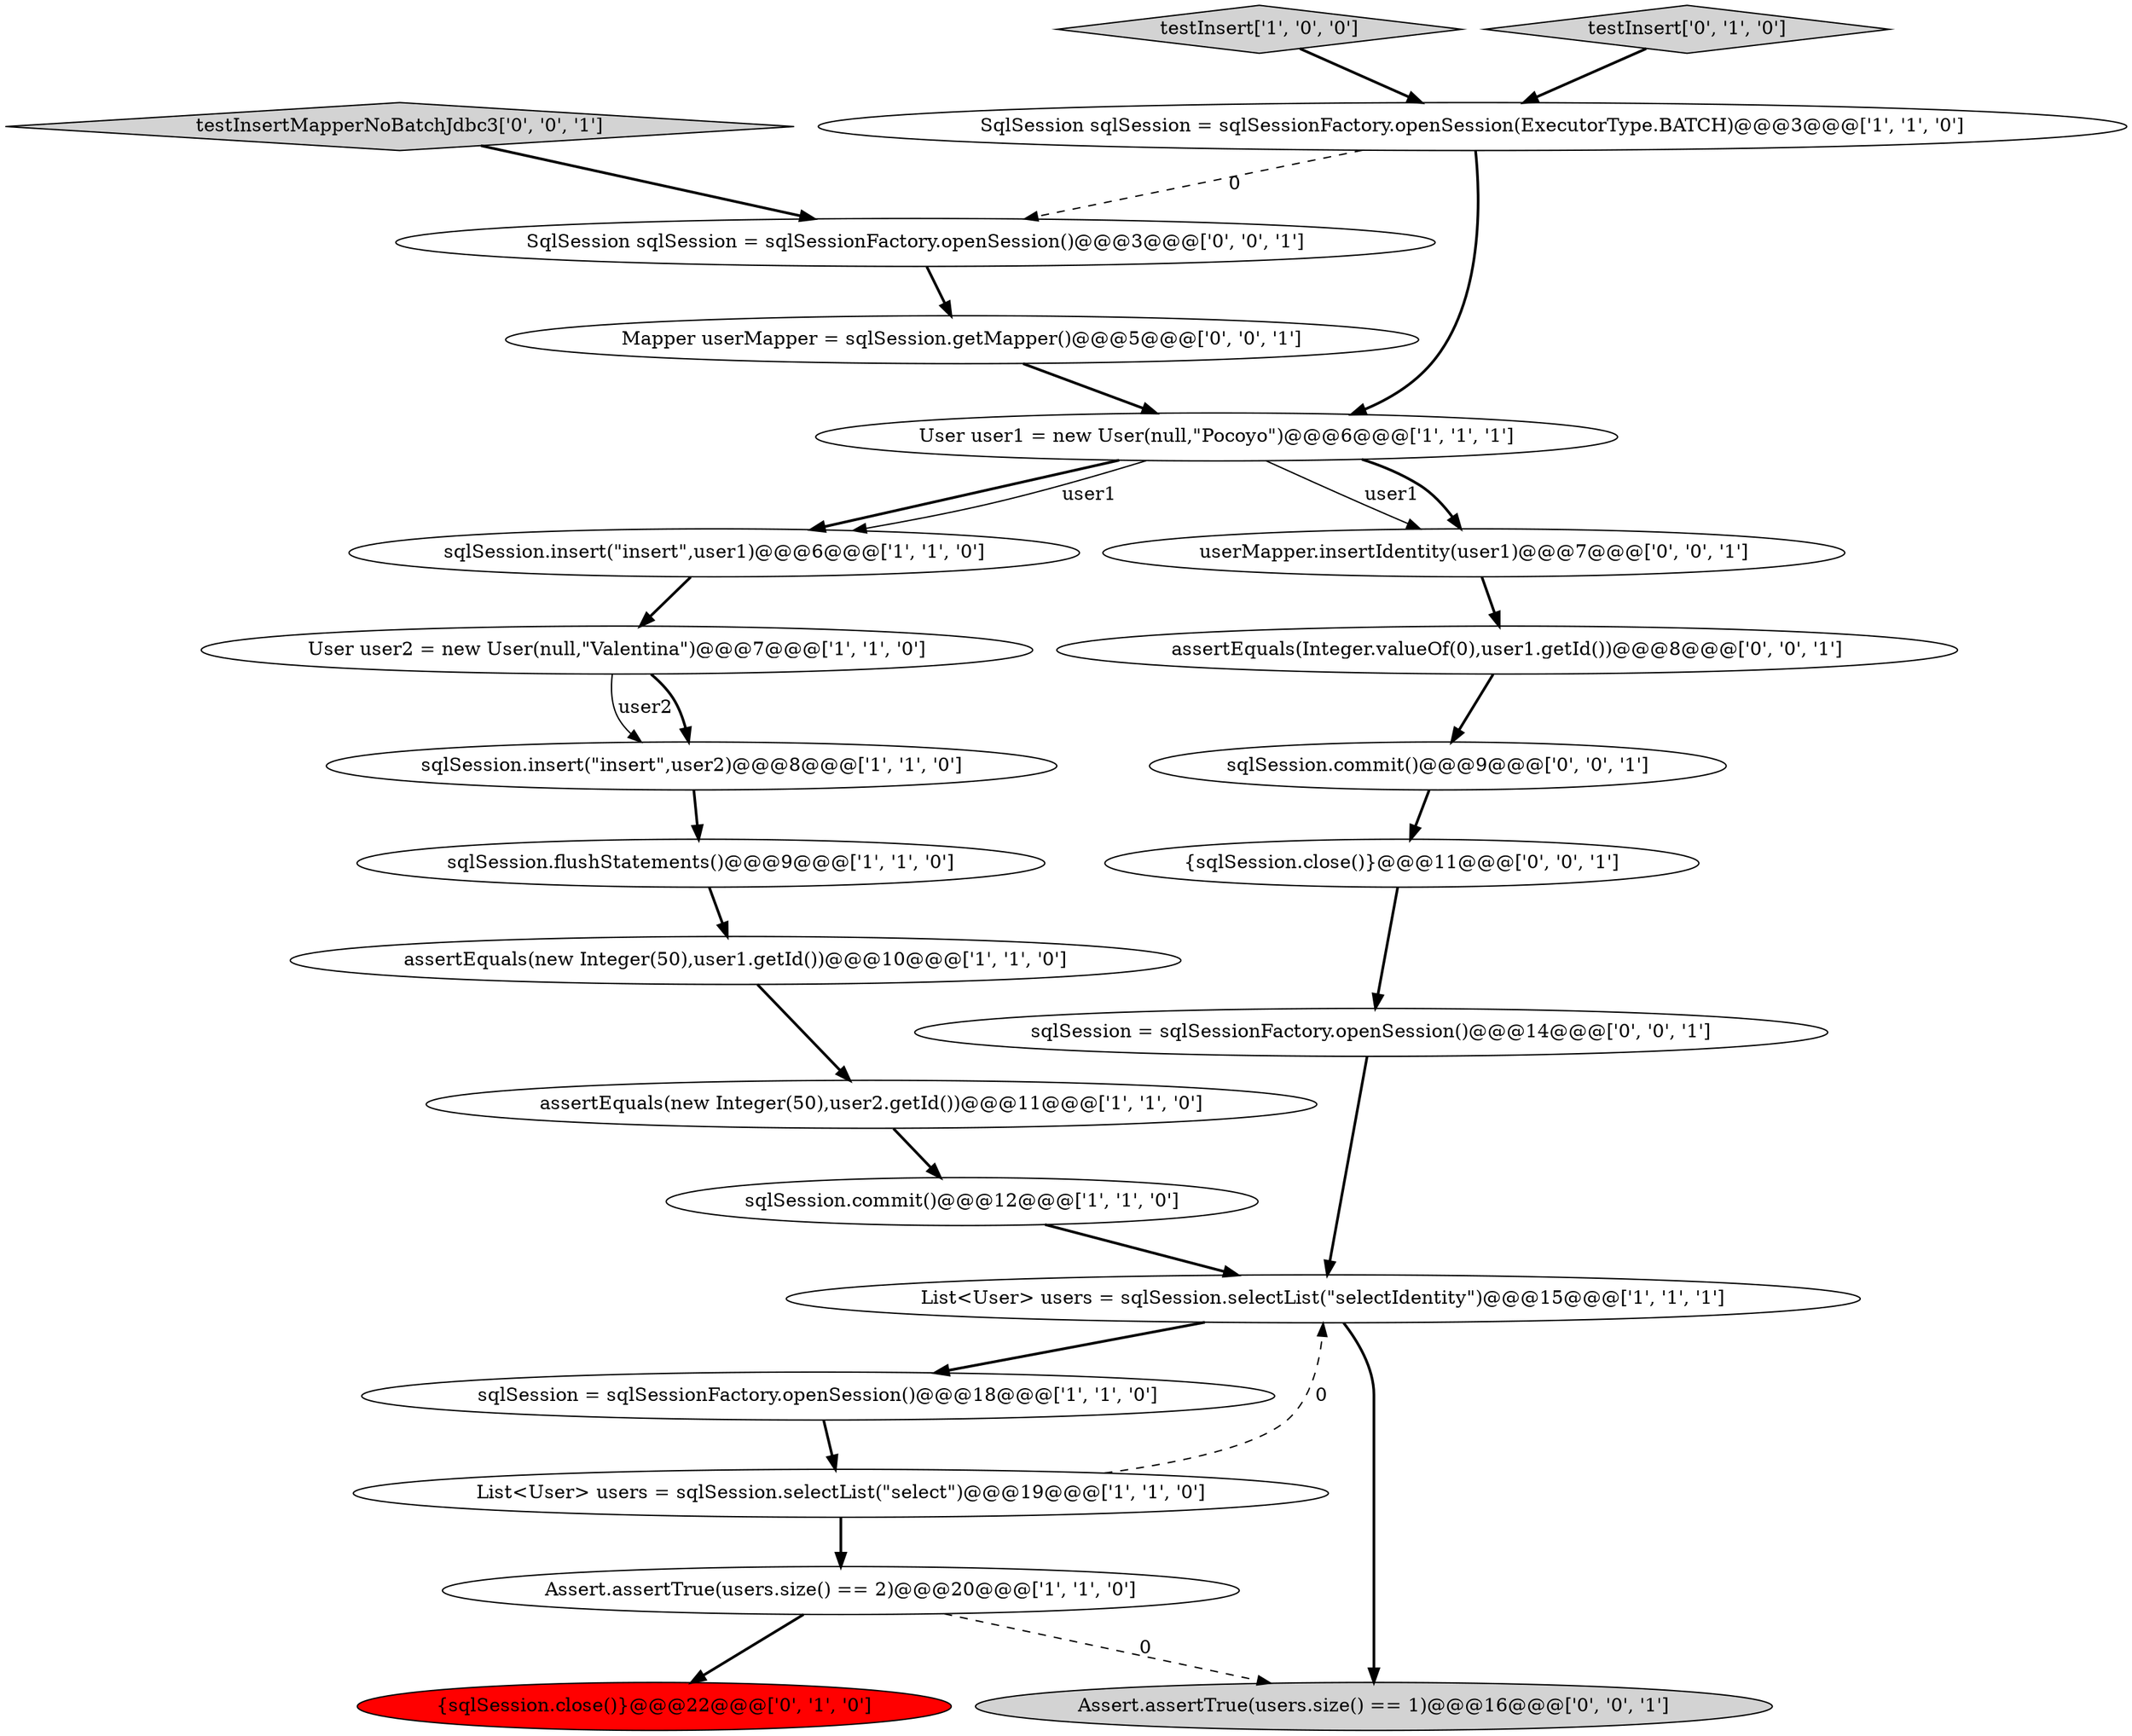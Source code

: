 digraph {
3 [style = filled, label = "Assert.assertTrue(users.size() == 2)@@@20@@@['1', '1', '0']", fillcolor = white, shape = ellipse image = "AAA0AAABBB1BBB"];
5 [style = filled, label = "sqlSession.commit()@@@12@@@['1', '1', '0']", fillcolor = white, shape = ellipse image = "AAA0AAABBB1BBB"];
0 [style = filled, label = "assertEquals(new Integer(50),user2.getId())@@@11@@@['1', '1', '0']", fillcolor = white, shape = ellipse image = "AAA0AAABBB1BBB"];
4 [style = filled, label = "testInsert['1', '0', '0']", fillcolor = lightgray, shape = diamond image = "AAA0AAABBB1BBB"];
2 [style = filled, label = "sqlSession = sqlSessionFactory.openSession()@@@18@@@['1', '1', '0']", fillcolor = white, shape = ellipse image = "AAA0AAABBB1BBB"];
16 [style = filled, label = "Mapper userMapper = sqlSession.getMapper()@@@5@@@['0', '0', '1']", fillcolor = white, shape = ellipse image = "AAA0AAABBB3BBB"];
1 [style = filled, label = "sqlSession.insert(\"insert\",user1)@@@6@@@['1', '1', '0']", fillcolor = white, shape = ellipse image = "AAA0AAABBB1BBB"];
17 [style = filled, label = "userMapper.insertIdentity(user1)@@@7@@@['0', '0', '1']", fillcolor = white, shape = ellipse image = "AAA0AAABBB3BBB"];
21 [style = filled, label = "{sqlSession.close()}@@@11@@@['0', '0', '1']", fillcolor = white, shape = ellipse image = "AAA0AAABBB3BBB"];
20 [style = filled, label = "testInsertMapperNoBatchJdbc3['0', '0', '1']", fillcolor = lightgray, shape = diamond image = "AAA0AAABBB3BBB"];
19 [style = filled, label = "sqlSession = sqlSessionFactory.openSession()@@@14@@@['0', '0', '1']", fillcolor = white, shape = ellipse image = "AAA0AAABBB3BBB"];
7 [style = filled, label = "sqlSession.insert(\"insert\",user2)@@@8@@@['1', '1', '0']", fillcolor = white, shape = ellipse image = "AAA0AAABBB1BBB"];
22 [style = filled, label = "assertEquals(Integer.valueOf(0),user1.getId())@@@8@@@['0', '0', '1']", fillcolor = white, shape = ellipse image = "AAA0AAABBB3BBB"];
12 [style = filled, label = "sqlSession.flushStatements()@@@9@@@['1', '1', '0']", fillcolor = white, shape = ellipse image = "AAA0AAABBB1BBB"];
9 [style = filled, label = "assertEquals(new Integer(50),user1.getId())@@@10@@@['1', '1', '0']", fillcolor = white, shape = ellipse image = "AAA0AAABBB1BBB"];
10 [style = filled, label = "User user2 = new User(null,\"Valentina\")@@@7@@@['1', '1', '0']", fillcolor = white, shape = ellipse image = "AAA0AAABBB1BBB"];
24 [style = filled, label = "Assert.assertTrue(users.size() == 1)@@@16@@@['0', '0', '1']", fillcolor = lightgray, shape = ellipse image = "AAA0AAABBB3BBB"];
14 [style = filled, label = "{sqlSession.close()}@@@22@@@['0', '1', '0']", fillcolor = red, shape = ellipse image = "AAA1AAABBB2BBB"];
15 [style = filled, label = "testInsert['0', '1', '0']", fillcolor = lightgray, shape = diamond image = "AAA0AAABBB2BBB"];
23 [style = filled, label = "SqlSession sqlSession = sqlSessionFactory.openSession()@@@3@@@['0', '0', '1']", fillcolor = white, shape = ellipse image = "AAA0AAABBB3BBB"];
18 [style = filled, label = "sqlSession.commit()@@@9@@@['0', '0', '1']", fillcolor = white, shape = ellipse image = "AAA0AAABBB3BBB"];
6 [style = filled, label = "List<User> users = sqlSession.selectList(\"selectIdentity\")@@@15@@@['1', '1', '1']", fillcolor = white, shape = ellipse image = "AAA0AAABBB1BBB"];
8 [style = filled, label = "User user1 = new User(null,\"Pocoyo\")@@@6@@@['1', '1', '1']", fillcolor = white, shape = ellipse image = "AAA0AAABBB1BBB"];
11 [style = filled, label = "SqlSession sqlSession = sqlSessionFactory.openSession(ExecutorType.BATCH)@@@3@@@['1', '1', '0']", fillcolor = white, shape = ellipse image = "AAA0AAABBB1BBB"];
13 [style = filled, label = "List<User> users = sqlSession.selectList(\"select\")@@@19@@@['1', '1', '0']", fillcolor = white, shape = ellipse image = "AAA0AAABBB1BBB"];
23->16 [style = bold, label=""];
9->0 [style = bold, label=""];
21->19 [style = bold, label=""];
16->8 [style = bold, label=""];
7->12 [style = bold, label=""];
3->14 [style = bold, label=""];
3->24 [style = dashed, label="0"];
8->17 [style = solid, label="user1"];
11->23 [style = dashed, label="0"];
6->24 [style = bold, label=""];
10->7 [style = solid, label="user2"];
17->22 [style = bold, label=""];
12->9 [style = bold, label=""];
19->6 [style = bold, label=""];
10->7 [style = bold, label=""];
2->13 [style = bold, label=""];
6->2 [style = bold, label=""];
8->17 [style = bold, label=""];
8->1 [style = bold, label=""];
22->18 [style = bold, label=""];
5->6 [style = bold, label=""];
13->3 [style = bold, label=""];
15->11 [style = bold, label=""];
20->23 [style = bold, label=""];
13->6 [style = dashed, label="0"];
11->8 [style = bold, label=""];
8->1 [style = solid, label="user1"];
18->21 [style = bold, label=""];
4->11 [style = bold, label=""];
1->10 [style = bold, label=""];
0->5 [style = bold, label=""];
}
